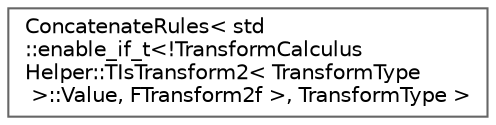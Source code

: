 digraph "Graphical Class Hierarchy"
{
 // INTERACTIVE_SVG=YES
 // LATEX_PDF_SIZE
  bgcolor="transparent";
  edge [fontname=Helvetica,fontsize=10,labelfontname=Helvetica,labelfontsize=10];
  node [fontname=Helvetica,fontsize=10,shape=box,height=0.2,width=0.4];
  rankdir="LR";
  Node0 [id="Node000000",label="ConcatenateRules\< std\l::enable_if_t\<!TransformCalculus\lHelper::TIsTransform2\< TransformType\l \>::Value, FTransform2f \>, TransformType \>",height=0.2,width=0.4,color="grey40", fillcolor="white", style="filled",URL="$d0/d99/structConcatenateRules_3_01std_1_1enable__if__t_3_9TransformCalculusHelper_1_1TIsTransform2_3_01c99f1cfcdcbc5975ccd46567f3269e3f.html",tooltip="Partial specialization of ConcatenateRules for FTransform2D and any other type via Upcast to FTransfo..."];
}
